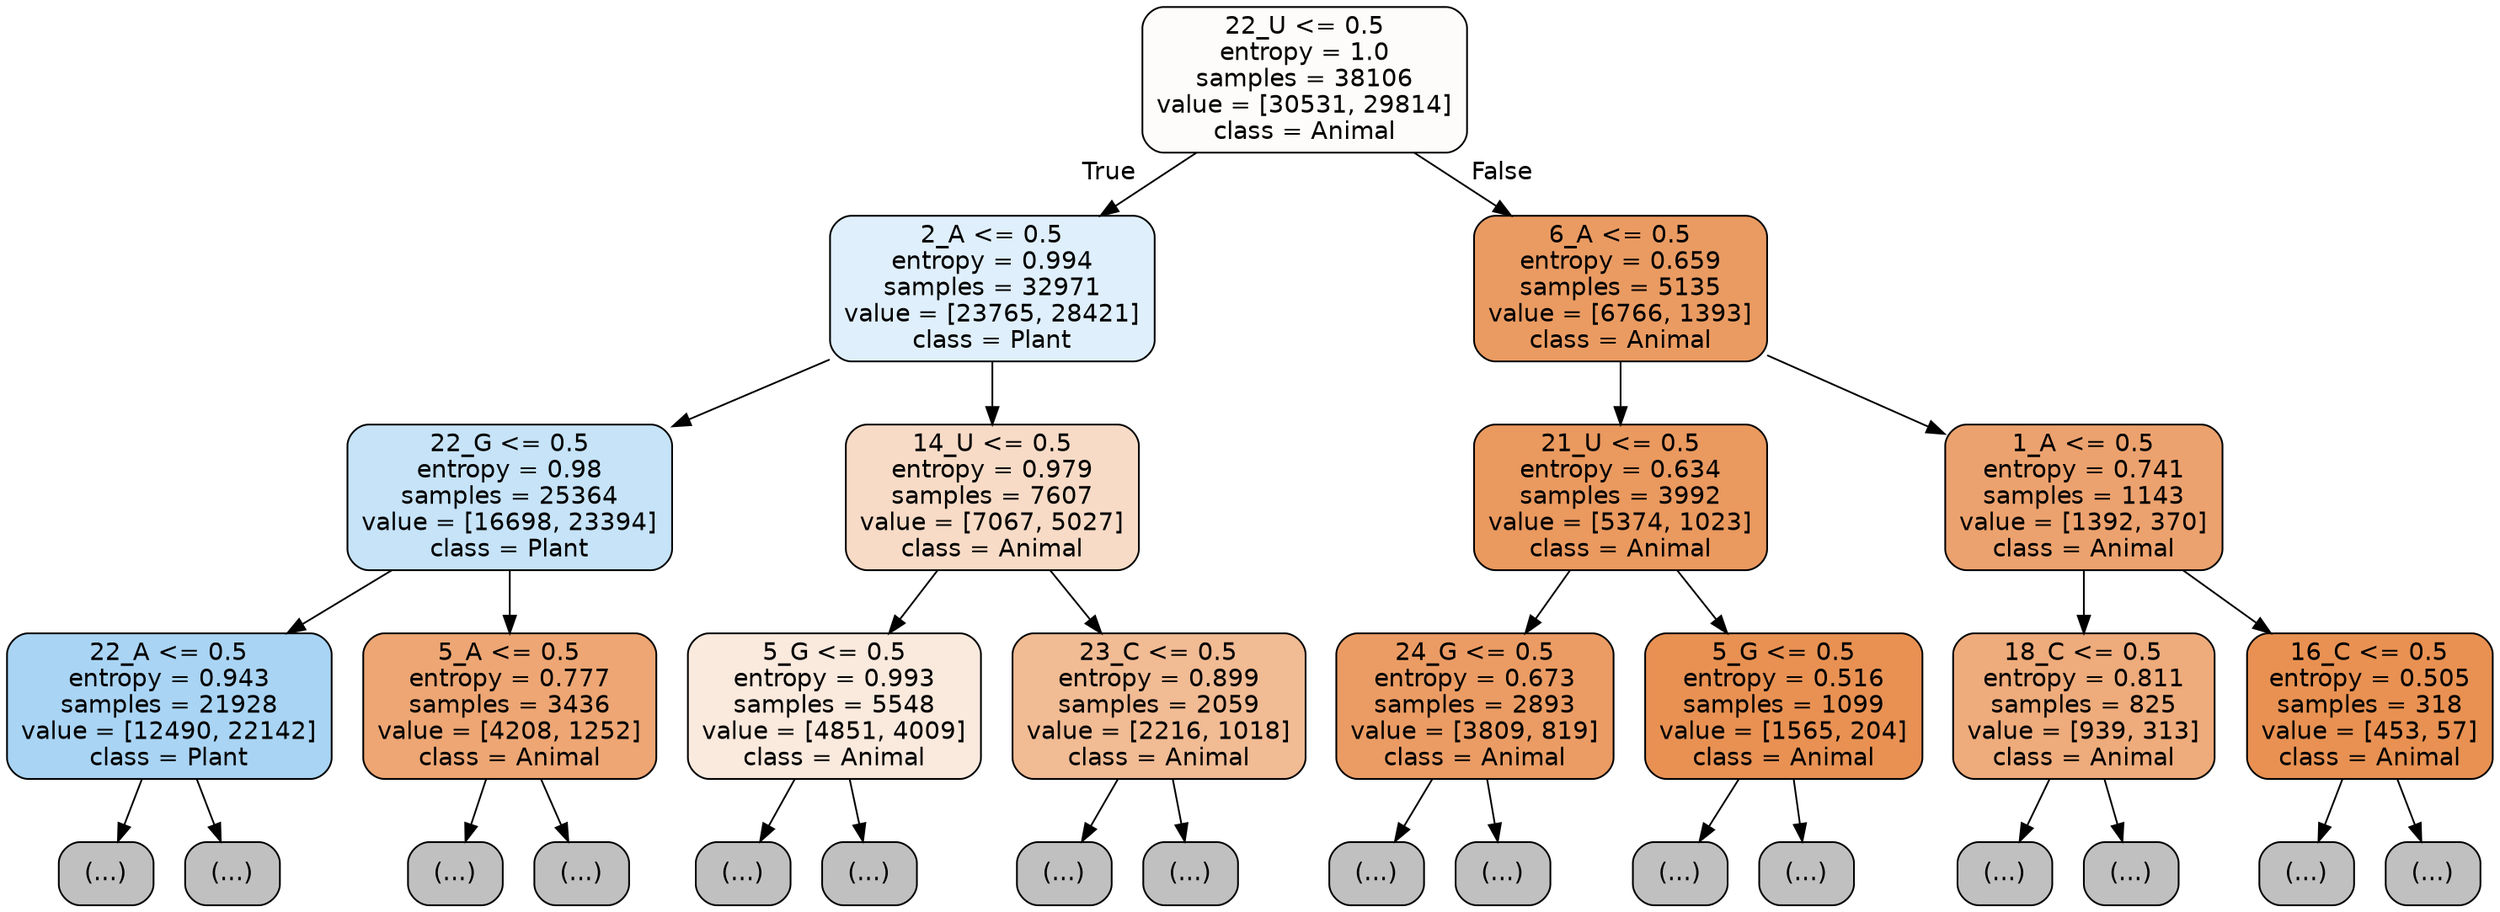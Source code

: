 digraph Tree {
node [shape=box, style="filled, rounded", color="black", fontname="helvetica"] ;
edge [fontname="helvetica"] ;
0 [label="22_U <= 0.5\nentropy = 1.0\nsamples = 38106\nvalue = [30531, 29814]\nclass = Animal", fillcolor="#fefcfa"] ;
1 [label="2_A <= 0.5\nentropy = 0.994\nsamples = 32971\nvalue = [23765, 28421]\nclass = Plant", fillcolor="#dfeffb"] ;
0 -> 1 [labeldistance=2.5, labelangle=45, headlabel="True"] ;
2 [label="22_G <= 0.5\nentropy = 0.98\nsamples = 25364\nvalue = [16698, 23394]\nclass = Plant", fillcolor="#c6e3f8"] ;
1 -> 2 ;
3 [label="22_A <= 0.5\nentropy = 0.943\nsamples = 21928\nvalue = [12490, 22142]\nclass = Plant", fillcolor="#a9d4f4"] ;
2 -> 3 ;
4 [label="(...)", fillcolor="#C0C0C0"] ;
3 -> 4 ;
8109 [label="(...)", fillcolor="#C0C0C0"] ;
3 -> 8109 ;
9546 [label="5_A <= 0.5\nentropy = 0.777\nsamples = 3436\nvalue = [4208, 1252]\nclass = Animal", fillcolor="#eda674"] ;
2 -> 9546 ;
9547 [label="(...)", fillcolor="#C0C0C0"] ;
9546 -> 9547 ;
10680 [label="(...)", fillcolor="#C0C0C0"] ;
9546 -> 10680 ;
11017 [label="14_U <= 0.5\nentropy = 0.979\nsamples = 7607\nvalue = [7067, 5027]\nclass = Animal", fillcolor="#f7dbc6"] ;
1 -> 11017 ;
11018 [label="5_G <= 0.5\nentropy = 0.993\nsamples = 5548\nvalue = [4851, 4009]\nclass = Animal", fillcolor="#fae9dd"] ;
11017 -> 11018 ;
11019 [label="(...)", fillcolor="#C0C0C0"] ;
11018 -> 11019 ;
12802 [label="(...)", fillcolor="#C0C0C0"] ;
11018 -> 12802 ;
13469 [label="23_C <= 0.5\nentropy = 0.899\nsamples = 2059\nvalue = [2216, 1018]\nclass = Animal", fillcolor="#f1bb94"] ;
11017 -> 13469 ;
13470 [label="(...)", fillcolor="#C0C0C0"] ;
13469 -> 13470 ;
14403 [label="(...)", fillcolor="#C0C0C0"] ;
13469 -> 14403 ;
14436 [label="6_A <= 0.5\nentropy = 0.659\nsamples = 5135\nvalue = [6766, 1393]\nclass = Animal", fillcolor="#ea9b62"] ;
0 -> 14436 [labeldistance=2.5, labelangle=-45, headlabel="False"] ;
14437 [label="21_U <= 0.5\nentropy = 0.634\nsamples = 3992\nvalue = [5374, 1023]\nclass = Animal", fillcolor="#ea995f"] ;
14436 -> 14437 ;
14438 [label="24_G <= 0.5\nentropy = 0.673\nsamples = 2893\nvalue = [3809, 819]\nclass = Animal", fillcolor="#eb9c64"] ;
14437 -> 14438 ;
14439 [label="(...)", fillcolor="#C0C0C0"] ;
14438 -> 14439 ;
15438 [label="(...)", fillcolor="#C0C0C0"] ;
14438 -> 15438 ;
15479 [label="5_G <= 0.5\nentropy = 0.516\nsamples = 1099\nvalue = [1565, 204]\nclass = Animal", fillcolor="#e89153"] ;
14437 -> 15479 ;
15480 [label="(...)", fillcolor="#C0C0C0"] ;
15479 -> 15480 ;
15743 [label="(...)", fillcolor="#C0C0C0"] ;
15479 -> 15743 ;
15828 [label="1_A <= 0.5\nentropy = 0.741\nsamples = 1143\nvalue = [1392, 370]\nclass = Animal", fillcolor="#eca26e"] ;
14436 -> 15828 ;
15829 [label="18_C <= 0.5\nentropy = 0.811\nsamples = 825\nvalue = [939, 313]\nclass = Animal", fillcolor="#eeab7b"] ;
15828 -> 15829 ;
15830 [label="(...)", fillcolor="#C0C0C0"] ;
15829 -> 15830 ;
16103 [label="(...)", fillcolor="#C0C0C0"] ;
15829 -> 16103 ;
16194 [label="16_C <= 0.5\nentropy = 0.505\nsamples = 318\nvalue = [453, 57]\nclass = Animal", fillcolor="#e89152"] ;
15828 -> 16194 ;
16195 [label="(...)", fillcolor="#C0C0C0"] ;
16194 -> 16195 ;
16280 [label="(...)", fillcolor="#C0C0C0"] ;
16194 -> 16280 ;
}